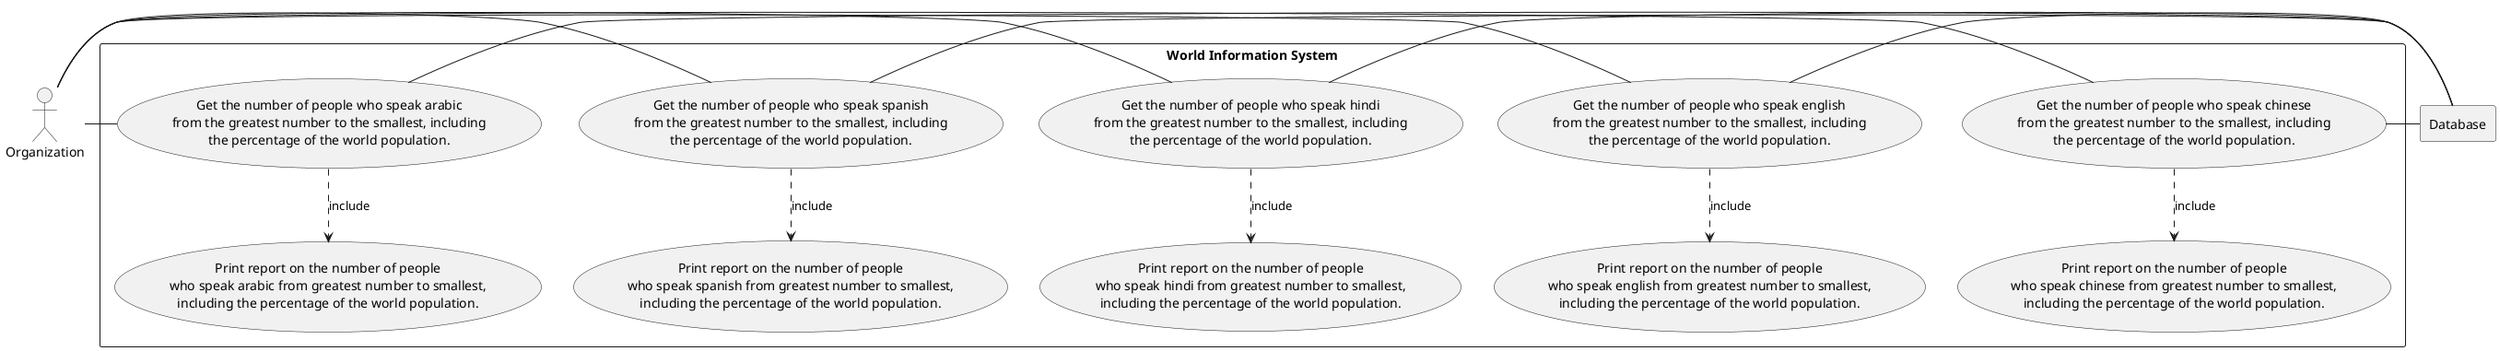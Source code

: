@startuml

actor Organization as "Organization"

rectangle Database

rectangle "World Information System" {

    usecase UC1 as "Get the number of people who speak chinese
    from the greatest number to the smallest, including
    the percentage of the world population."

    usecase UC2 as "Get the number of people who speak english
    from the greatest number to the smallest, including
    the percentage of the world population."

    usecase UC3 as "Get the number of people who speak hindi
    from the greatest number to the smallest, including
    the percentage of the world population."

    usecase UC4 as "Get the number of people who speak spanish
    from the greatest number to the smallest, including
    the percentage of the world population."

    usecase UC5 as "Get the number of people who speak arabic
    from the greatest number to the smallest, including
    the percentage of the world population."


    usecase UCa as "Print report on the number of people
    who speak chinese from greatest number to smallest,
    including the percentage of the world population."

    usecase UCb as "Print report on the number of people
    who speak english from greatest number to smallest,
    including the percentage of the world population."

    usecase UCc as "Print report on the number of people
    who speak hindi from greatest number to smallest,
    including the percentage of the world population."

    usecase UCd as "Print report on the number of people
    who speak spanish from greatest number to smallest,
    including the percentage of the world population."

    usecase UCe as "Print report on the number of people
    who speak arabic from greatest number to smallest,
    including the percentage of the world population."

    Organization - UC1
    UC1 ..> UCa : include
    UC1 - Database

    Organization - UC2
    UC2 ..> UCb : include
    UC2 - Database

    Organization - UC3
    UC3 ..> UCc : include
    UC3 - Database

    Organization - UC4
    UC4 ..> UCd : include
    UC4 - Database

    Organization - UC5
    UC5 ..> UCe : include
    UC5 - Database

}

@enduml